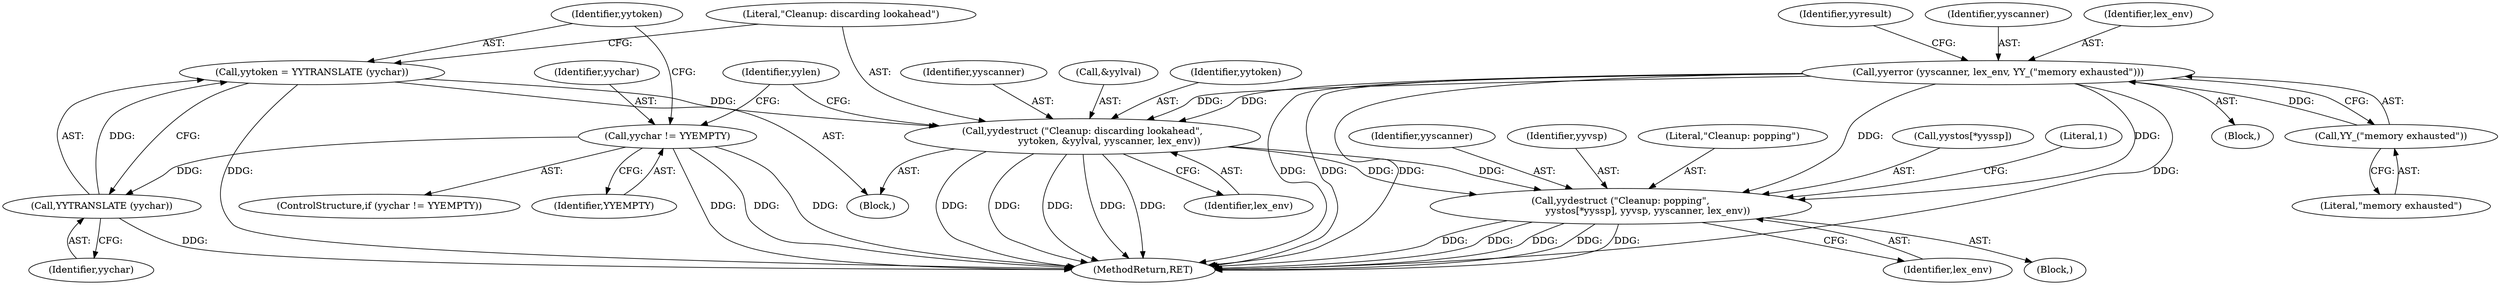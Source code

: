 digraph "0_yara_10e8bd3071677dd1fa76beeef4bc2fc427cea5e7_0@array" {
"1001597" [label="(Call,yydestruct (\"Cleanup: popping\",\n                  yystos[*yyssp], yyvsp, yyscanner, lex_env))"];
"1001562" [label="(Call,yyerror (yyscanner, lex_env, YY_(\"memory exhausted\")))"];
"1001565" [label="(Call,YY_(\"memory exhausted\"))"];
"1001580" [label="(Call,yydestruct (\"Cleanup: discarding lookahead\",\n                  yytoken, &yylval, yyscanner, lex_env))"];
"1001576" [label="(Call,yytoken = YYTRANSLATE (yychar))"];
"1001578" [label="(Call,YYTRANSLATE (yychar))"];
"1001572" [label="(Call,yychar != YYEMPTY)"];
"1001622" [label="(MethodReturn,RET)"];
"1001605" [label="(Identifier,lex_env)"];
"1001579" [label="(Identifier,yychar)"];
"1001581" [label="(Literal,\"Cleanup: discarding lookahead\")"];
"1001607" [label="(Literal,1)"];
"1001566" [label="(Literal,\"memory exhausted\")"];
"1001588" [label="(Identifier,yylen)"];
"1001576" [label="(Call,yytoken = YYTRANSLATE (yychar))"];
"1001565" [label="(Call,YY_(\"memory exhausted\"))"];
"1001604" [label="(Identifier,yyscanner)"];
"1001585" [label="(Identifier,yyscanner)"];
"1001597" [label="(Call,yydestruct (\"Cleanup: popping\",\n                  yystos[*yyssp], yyvsp, yyscanner, lex_env))"];
"1001573" [label="(Identifier,yychar)"];
"1001564" [label="(Identifier,lex_env)"];
"1001603" [label="(Identifier,yyvsp)"];
"1000197" [label="(Block,)"];
"1001575" [label="(Block,)"];
"1001568" [label="(Identifier,yyresult)"];
"1001578" [label="(Call,YYTRANSLATE (yychar))"];
"1001586" [label="(Identifier,lex_env)"];
"1001577" [label="(Identifier,yytoken)"];
"1001580" [label="(Call,yydestruct (\"Cleanup: discarding lookahead\",\n                  yytoken, &yylval, yyscanner, lex_env))"];
"1001598" [label="(Literal,\"Cleanup: popping\")"];
"1001563" [label="(Identifier,yyscanner)"];
"1001583" [label="(Call,&yylval)"];
"1001574" [label="(Identifier,YYEMPTY)"];
"1001562" [label="(Call,yyerror (yyscanner, lex_env, YY_(\"memory exhausted\")))"];
"1001582" [label="(Identifier,yytoken)"];
"1001571" [label="(ControlStructure,if (yychar != YYEMPTY))"];
"1001572" [label="(Call,yychar != YYEMPTY)"];
"1001599" [label="(Call,yystos[*yyssp])"];
"1001596" [label="(Block,)"];
"1001597" -> "1001596"  [label="AST: "];
"1001597" -> "1001605"  [label="CFG: "];
"1001598" -> "1001597"  [label="AST: "];
"1001599" -> "1001597"  [label="AST: "];
"1001603" -> "1001597"  [label="AST: "];
"1001604" -> "1001597"  [label="AST: "];
"1001605" -> "1001597"  [label="AST: "];
"1001607" -> "1001597"  [label="CFG: "];
"1001597" -> "1001622"  [label="DDG: "];
"1001597" -> "1001622"  [label="DDG: "];
"1001597" -> "1001622"  [label="DDG: "];
"1001597" -> "1001622"  [label="DDG: "];
"1001597" -> "1001622"  [label="DDG: "];
"1001562" -> "1001597"  [label="DDG: "];
"1001562" -> "1001597"  [label="DDG: "];
"1001580" -> "1001597"  [label="DDG: "];
"1001580" -> "1001597"  [label="DDG: "];
"1001562" -> "1000197"  [label="AST: "];
"1001562" -> "1001565"  [label="CFG: "];
"1001563" -> "1001562"  [label="AST: "];
"1001564" -> "1001562"  [label="AST: "];
"1001565" -> "1001562"  [label="AST: "];
"1001568" -> "1001562"  [label="CFG: "];
"1001562" -> "1001622"  [label="DDG: "];
"1001562" -> "1001622"  [label="DDG: "];
"1001562" -> "1001622"  [label="DDG: "];
"1001562" -> "1001622"  [label="DDG: "];
"1001565" -> "1001562"  [label="DDG: "];
"1001562" -> "1001580"  [label="DDG: "];
"1001562" -> "1001580"  [label="DDG: "];
"1001565" -> "1001566"  [label="CFG: "];
"1001566" -> "1001565"  [label="AST: "];
"1001580" -> "1001575"  [label="AST: "];
"1001580" -> "1001586"  [label="CFG: "];
"1001581" -> "1001580"  [label="AST: "];
"1001582" -> "1001580"  [label="AST: "];
"1001583" -> "1001580"  [label="AST: "];
"1001585" -> "1001580"  [label="AST: "];
"1001586" -> "1001580"  [label="AST: "];
"1001588" -> "1001580"  [label="CFG: "];
"1001580" -> "1001622"  [label="DDG: "];
"1001580" -> "1001622"  [label="DDG: "];
"1001580" -> "1001622"  [label="DDG: "];
"1001580" -> "1001622"  [label="DDG: "];
"1001580" -> "1001622"  [label="DDG: "];
"1001576" -> "1001580"  [label="DDG: "];
"1001576" -> "1001575"  [label="AST: "];
"1001576" -> "1001578"  [label="CFG: "];
"1001577" -> "1001576"  [label="AST: "];
"1001578" -> "1001576"  [label="AST: "];
"1001581" -> "1001576"  [label="CFG: "];
"1001576" -> "1001622"  [label="DDG: "];
"1001578" -> "1001576"  [label="DDG: "];
"1001578" -> "1001579"  [label="CFG: "];
"1001579" -> "1001578"  [label="AST: "];
"1001578" -> "1001622"  [label="DDG: "];
"1001572" -> "1001578"  [label="DDG: "];
"1001572" -> "1001571"  [label="AST: "];
"1001572" -> "1001574"  [label="CFG: "];
"1001573" -> "1001572"  [label="AST: "];
"1001574" -> "1001572"  [label="AST: "];
"1001577" -> "1001572"  [label="CFG: "];
"1001588" -> "1001572"  [label="CFG: "];
"1001572" -> "1001622"  [label="DDG: "];
"1001572" -> "1001622"  [label="DDG: "];
"1001572" -> "1001622"  [label="DDG: "];
}
